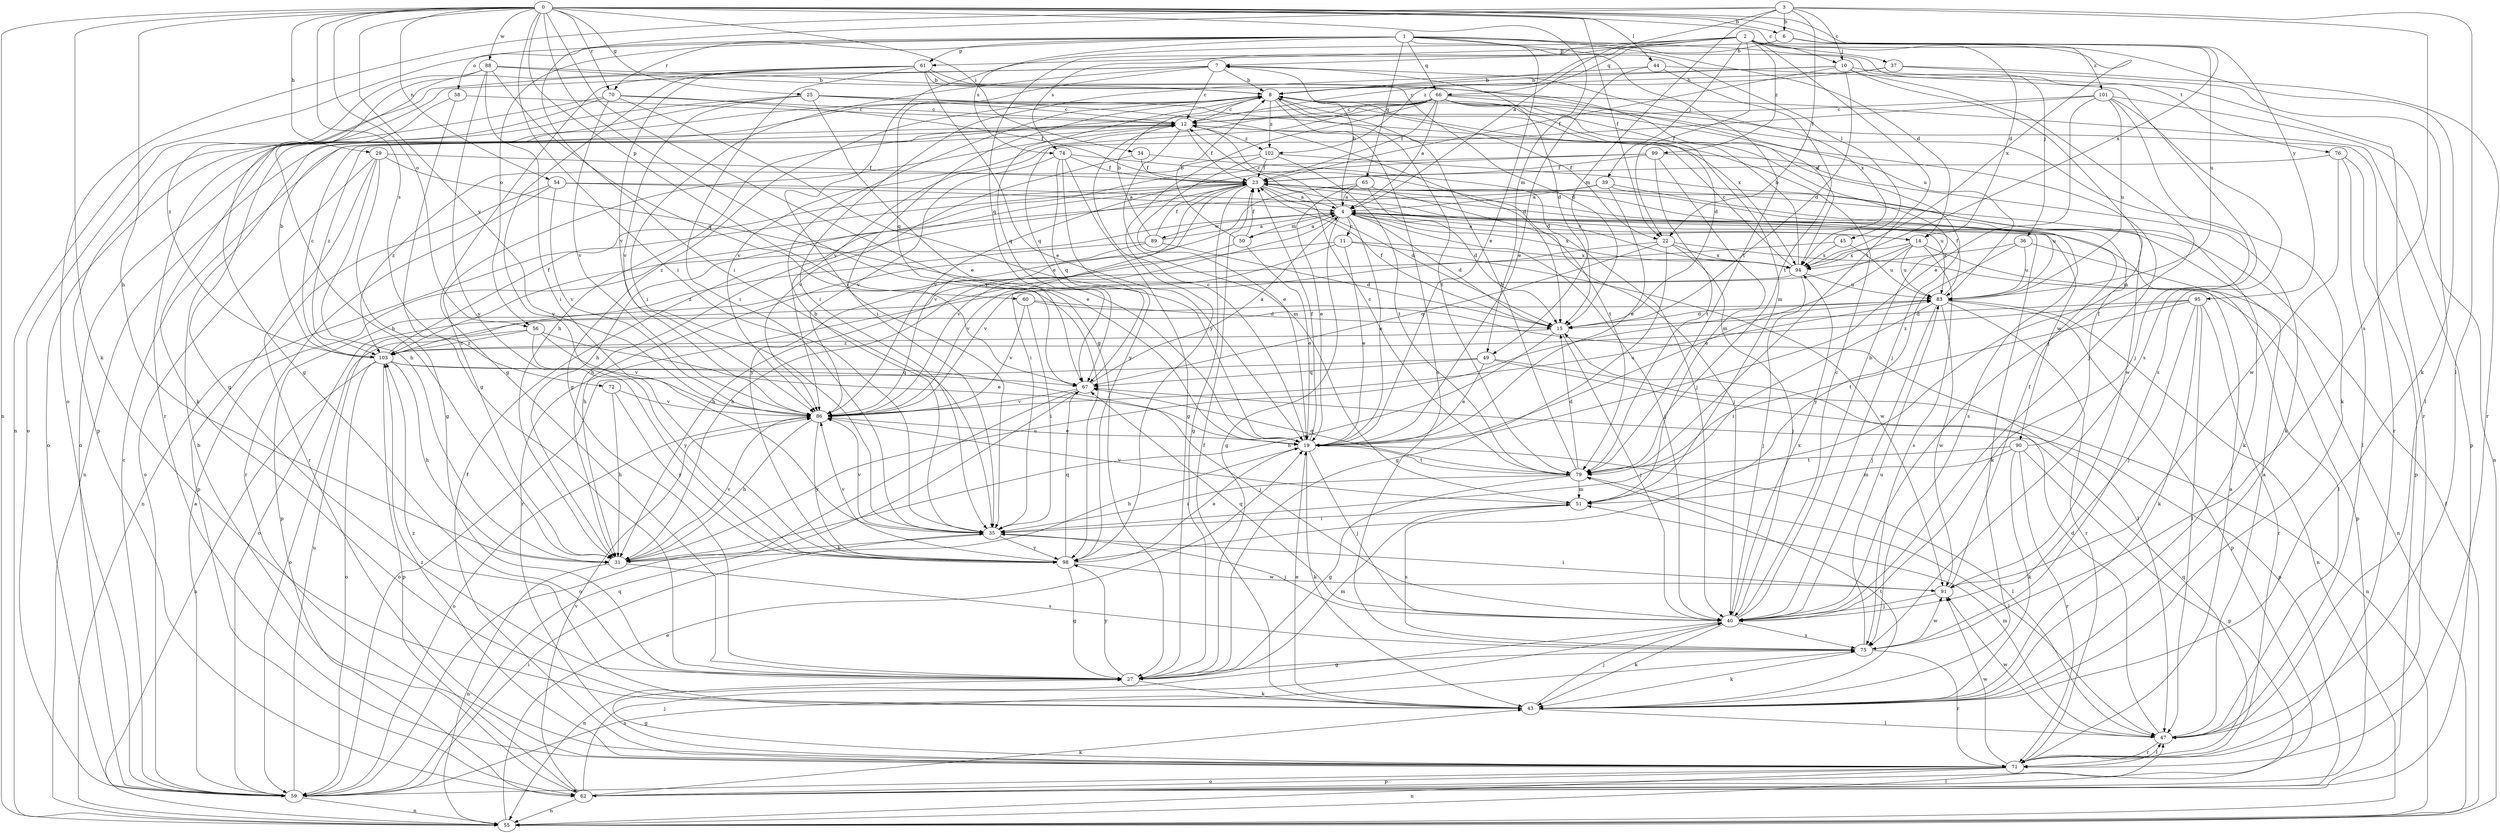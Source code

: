 strict digraph  {
0;
1;
2;
3;
4;
6;
7;
8;
10;
11;
12;
14;
15;
19;
22;
23;
25;
27;
29;
31;
34;
35;
36;
37;
39;
40;
43;
44;
45;
47;
49;
50;
51;
54;
55;
56;
58;
59;
60;
61;
62;
65;
66;
67;
70;
71;
72;
74;
75;
76;
79;
83;
86;
88;
89;
90;
91;
94;
95;
98;
99;
101;
102;
103;
0 -> 6  [label=b];
0 -> 10  [label=c];
0 -> 22  [label=f];
0 -> 25  [label=g];
0 -> 27  [label=g];
0 -> 29  [label=h];
0 -> 31  [label=h];
0 -> 34  [label=i];
0 -> 35  [label=i];
0 -> 43  [label=k];
0 -> 44  [label=l];
0 -> 49  [label=m];
0 -> 54  [label=n];
0 -> 55  [label=n];
0 -> 56  [label=o];
0 -> 60  [label=p];
0 -> 70  [label=r];
0 -> 72  [label=s];
0 -> 86  [label=v];
0 -> 88  [label=w];
0 -> 94  [label=x];
0 -> 95  [label=y];
0 -> 98  [label=y];
1 -> 14  [label=d];
1 -> 19  [label=e];
1 -> 36  [label=j];
1 -> 45  [label=l];
1 -> 55  [label=n];
1 -> 56  [label=o];
1 -> 58  [label=o];
1 -> 61  [label=p];
1 -> 65  [label=q];
1 -> 66  [label=q];
1 -> 70  [label=r];
1 -> 74  [label=s];
1 -> 76  [label=t];
1 -> 79  [label=t];
2 -> 14  [label=d];
2 -> 22  [label=f];
2 -> 35  [label=i];
2 -> 37  [label=j];
2 -> 39  [label=j];
2 -> 43  [label=k];
2 -> 66  [label=q];
2 -> 67  [label=q];
2 -> 74  [label=s];
2 -> 79  [label=t];
2 -> 99  [label=z];
2 -> 101  [label=z];
2 -> 102  [label=z];
3 -> 4  [label=a];
3 -> 6  [label=b];
3 -> 10  [label=c];
3 -> 22  [label=f];
3 -> 35  [label=i];
3 -> 47  [label=l];
3 -> 49  [label=m];
3 -> 59  [label=o];
3 -> 75  [label=s];
4 -> 7  [label=b];
4 -> 11  [label=c];
4 -> 12  [label=c];
4 -> 14  [label=d];
4 -> 15  [label=d];
4 -> 19  [label=e];
4 -> 27  [label=g];
4 -> 40  [label=j];
4 -> 43  [label=k];
4 -> 50  [label=m];
4 -> 86  [label=v];
4 -> 89  [label=w];
4 -> 90  [label=w];
4 -> 94  [label=x];
6 -> 7  [label=b];
6 -> 61  [label=p];
6 -> 83  [label=u];
6 -> 94  [label=x];
7 -> 8  [label=b];
7 -> 12  [label=c];
7 -> 15  [label=d];
7 -> 35  [label=i];
7 -> 62  [label=p];
7 -> 67  [label=q];
7 -> 71  [label=r];
7 -> 94  [label=x];
8 -> 12  [label=c];
8 -> 15  [label=d];
8 -> 22  [label=f];
8 -> 27  [label=g];
8 -> 35  [label=i];
8 -> 40  [label=j];
8 -> 67  [label=q];
8 -> 75  [label=s];
8 -> 79  [label=t];
8 -> 102  [label=z];
10 -> 8  [label=b];
10 -> 15  [label=d];
10 -> 23  [label=f];
10 -> 35  [label=i];
10 -> 40  [label=j];
10 -> 51  [label=m];
10 -> 71  [label=r];
11 -> 19  [label=e];
11 -> 31  [label=h];
11 -> 86  [label=v];
11 -> 91  [label=w];
11 -> 94  [label=x];
12 -> 23  [label=f];
12 -> 51  [label=m];
12 -> 55  [label=n];
12 -> 102  [label=z];
12 -> 103  [label=z];
14 -> 4  [label=a];
14 -> 19  [label=e];
14 -> 55  [label=n];
14 -> 71  [label=r];
14 -> 75  [label=s];
14 -> 83  [label=u];
14 -> 94  [label=x];
15 -> 23  [label=f];
15 -> 31  [label=h];
15 -> 40  [label=j];
15 -> 103  [label=z];
19 -> 12  [label=c];
19 -> 23  [label=f];
19 -> 31  [label=h];
19 -> 40  [label=j];
19 -> 43  [label=k];
19 -> 47  [label=l];
19 -> 79  [label=t];
22 -> 27  [label=g];
22 -> 40  [label=j];
22 -> 62  [label=p];
22 -> 67  [label=q];
22 -> 86  [label=v];
22 -> 94  [label=x];
23 -> 4  [label=a];
23 -> 15  [label=d];
23 -> 27  [label=g];
23 -> 31  [label=h];
23 -> 35  [label=i];
23 -> 55  [label=n];
23 -> 75  [label=s];
23 -> 83  [label=u];
23 -> 86  [label=v];
25 -> 12  [label=c];
25 -> 15  [label=d];
25 -> 19  [label=e];
25 -> 27  [label=g];
25 -> 59  [label=o];
25 -> 86  [label=v];
25 -> 94  [label=x];
27 -> 43  [label=k];
27 -> 51  [label=m];
27 -> 98  [label=y];
29 -> 19  [label=e];
29 -> 23  [label=f];
29 -> 27  [label=g];
29 -> 31  [label=h];
29 -> 59  [label=o];
29 -> 71  [label=r];
31 -> 12  [label=c];
31 -> 55  [label=n];
31 -> 75  [label=s];
31 -> 83  [label=u];
31 -> 86  [label=v];
34 -> 23  [label=f];
34 -> 40  [label=j];
34 -> 86  [label=v];
35 -> 8  [label=b];
35 -> 31  [label=h];
35 -> 40  [label=j];
35 -> 86  [label=v];
35 -> 98  [label=y];
36 -> 47  [label=l];
36 -> 83  [label=u];
36 -> 94  [label=x];
36 -> 98  [label=y];
37 -> 8  [label=b];
37 -> 12  [label=c];
37 -> 47  [label=l];
37 -> 71  [label=r];
39 -> 4  [label=a];
39 -> 19  [label=e];
39 -> 43  [label=k];
39 -> 83  [label=u];
39 -> 103  [label=z];
40 -> 8  [label=b];
40 -> 12  [label=c];
40 -> 43  [label=k];
40 -> 55  [label=n];
40 -> 67  [label=q];
40 -> 75  [label=s];
40 -> 94  [label=x];
43 -> 19  [label=e];
43 -> 23  [label=f];
43 -> 40  [label=j];
43 -> 47  [label=l];
43 -> 79  [label=t];
43 -> 103  [label=z];
44 -> 8  [label=b];
44 -> 19  [label=e];
44 -> 75  [label=s];
44 -> 79  [label=t];
45 -> 62  [label=p];
45 -> 83  [label=u];
45 -> 94  [label=x];
47 -> 4  [label=a];
47 -> 15  [label=d];
47 -> 51  [label=m];
47 -> 71  [label=r];
47 -> 91  [label=w];
49 -> 19  [label=e];
49 -> 55  [label=n];
49 -> 59  [label=o];
49 -> 62  [label=p];
49 -> 67  [label=q];
50 -> 4  [label=a];
50 -> 8  [label=b];
50 -> 19  [label=e];
50 -> 23  [label=f];
50 -> 31  [label=h];
51 -> 35  [label=i];
51 -> 75  [label=s];
51 -> 86  [label=v];
54 -> 4  [label=a];
54 -> 62  [label=p];
54 -> 71  [label=r];
54 -> 86  [label=v];
54 -> 94  [label=x];
55 -> 19  [label=e];
55 -> 23  [label=f];
55 -> 47  [label=l];
56 -> 19  [label=e];
56 -> 59  [label=o];
56 -> 86  [label=v];
56 -> 98  [label=y];
56 -> 103  [label=z];
58 -> 12  [label=c];
58 -> 27  [label=g];
58 -> 31  [label=h];
59 -> 4  [label=a];
59 -> 12  [label=c];
59 -> 35  [label=i];
59 -> 55  [label=n];
59 -> 67  [label=q];
59 -> 75  [label=s];
59 -> 83  [label=u];
60 -> 15  [label=d];
60 -> 35  [label=i];
60 -> 47  [label=l];
60 -> 86  [label=v];
61 -> 8  [label=b];
61 -> 15  [label=d];
61 -> 19  [label=e];
61 -> 27  [label=g];
61 -> 35  [label=i];
61 -> 86  [label=v];
61 -> 94  [label=x];
61 -> 98  [label=y];
61 -> 103  [label=z];
62 -> 8  [label=b];
62 -> 40  [label=j];
62 -> 43  [label=k];
62 -> 55  [label=n];
62 -> 86  [label=v];
65 -> 4  [label=a];
65 -> 15  [label=d];
65 -> 19  [label=e];
65 -> 40  [label=j];
65 -> 98  [label=y];
66 -> 4  [label=a];
66 -> 12  [label=c];
66 -> 23  [label=f];
66 -> 31  [label=h];
66 -> 40  [label=j];
66 -> 43  [label=k];
66 -> 51  [label=m];
66 -> 62  [label=p];
66 -> 67  [label=q];
66 -> 71  [label=r];
66 -> 86  [label=v];
66 -> 98  [label=y];
67 -> 4  [label=a];
67 -> 59  [label=o];
67 -> 86  [label=v];
70 -> 12  [label=c];
70 -> 19  [label=e];
70 -> 23  [label=f];
70 -> 43  [label=k];
70 -> 59  [label=o];
70 -> 86  [label=v];
71 -> 4  [label=a];
71 -> 23  [label=f];
71 -> 27  [label=g];
71 -> 47  [label=l];
71 -> 55  [label=n];
71 -> 59  [label=o];
71 -> 62  [label=p];
71 -> 67  [label=q];
71 -> 91  [label=w];
71 -> 103  [label=z];
72 -> 31  [label=h];
72 -> 86  [label=v];
72 -> 98  [label=y];
74 -> 23  [label=f];
74 -> 27  [label=g];
74 -> 67  [label=q];
74 -> 79  [label=t];
74 -> 86  [label=v];
74 -> 98  [label=y];
75 -> 27  [label=g];
75 -> 43  [label=k];
75 -> 71  [label=r];
75 -> 83  [label=u];
75 -> 91  [label=w];
76 -> 23  [label=f];
76 -> 47  [label=l];
76 -> 62  [label=p];
76 -> 91  [label=w];
79 -> 8  [label=b];
79 -> 12  [label=c];
79 -> 15  [label=d];
79 -> 27  [label=g];
79 -> 35  [label=i];
79 -> 47  [label=l];
79 -> 51  [label=m];
79 -> 67  [label=q];
83 -> 15  [label=d];
83 -> 23  [label=f];
83 -> 35  [label=i];
83 -> 40  [label=j];
83 -> 55  [label=n];
83 -> 62  [label=p];
83 -> 71  [label=r];
83 -> 91  [label=w];
86 -> 19  [label=e];
86 -> 31  [label=h];
86 -> 59  [label=o];
86 -> 83  [label=u];
86 -> 98  [label=y];
88 -> 8  [label=b];
88 -> 27  [label=g];
88 -> 35  [label=i];
88 -> 59  [label=o];
88 -> 67  [label=q];
88 -> 83  [label=u];
88 -> 98  [label=y];
89 -> 4  [label=a];
89 -> 8  [label=b];
89 -> 15  [label=d];
89 -> 23  [label=f];
89 -> 31  [label=h];
89 -> 103  [label=z];
90 -> 23  [label=f];
90 -> 43  [label=k];
90 -> 51  [label=m];
90 -> 62  [label=p];
90 -> 71  [label=r];
90 -> 79  [label=t];
91 -> 23  [label=f];
91 -> 35  [label=i];
91 -> 40  [label=j];
94 -> 8  [label=b];
94 -> 12  [label=c];
94 -> 40  [label=j];
94 -> 59  [label=o];
94 -> 83  [label=u];
95 -> 15  [label=d];
95 -> 40  [label=j];
95 -> 43  [label=k];
95 -> 47  [label=l];
95 -> 71  [label=r];
95 -> 79  [label=t];
95 -> 103  [label=z];
98 -> 19  [label=e];
98 -> 27  [label=g];
98 -> 67  [label=q];
98 -> 86  [label=v];
98 -> 91  [label=w];
99 -> 23  [label=f];
99 -> 31  [label=h];
99 -> 43  [label=k];
99 -> 51  [label=m];
99 -> 79  [label=t];
99 -> 86  [label=v];
101 -> 12  [label=c];
101 -> 19  [label=e];
101 -> 40  [label=j];
101 -> 55  [label=n];
101 -> 75  [label=s];
101 -> 83  [label=u];
101 -> 86  [label=v];
102 -> 19  [label=e];
102 -> 23  [label=f];
102 -> 79  [label=t];
102 -> 91  [label=w];
102 -> 103  [label=z];
103 -> 8  [label=b];
103 -> 12  [label=c];
103 -> 23  [label=f];
103 -> 31  [label=h];
103 -> 40  [label=j];
103 -> 55  [label=n];
103 -> 59  [label=o];
103 -> 62  [label=p];
103 -> 67  [label=q];
}
